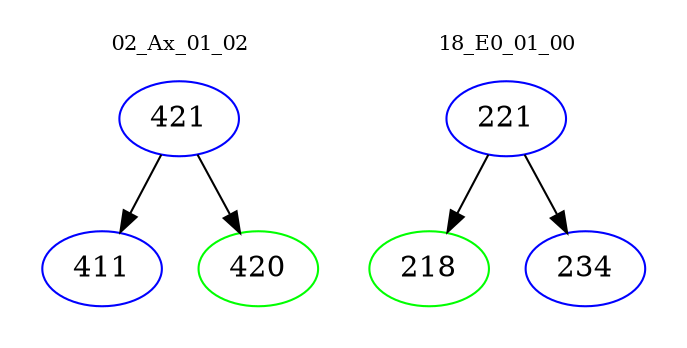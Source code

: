 digraph{
subgraph cluster_0 {
color = white
label = "02_Ax_01_02";
fontsize=10;
T0_421 [label="421", color="blue"]
T0_421 -> T0_411 [color="black"]
T0_411 [label="411", color="blue"]
T0_421 -> T0_420 [color="black"]
T0_420 [label="420", color="green"]
}
subgraph cluster_1 {
color = white
label = "18_E0_01_00";
fontsize=10;
T1_221 [label="221", color="blue"]
T1_221 -> T1_218 [color="black"]
T1_218 [label="218", color="green"]
T1_221 -> T1_234 [color="black"]
T1_234 [label="234", color="blue"]
}
}
